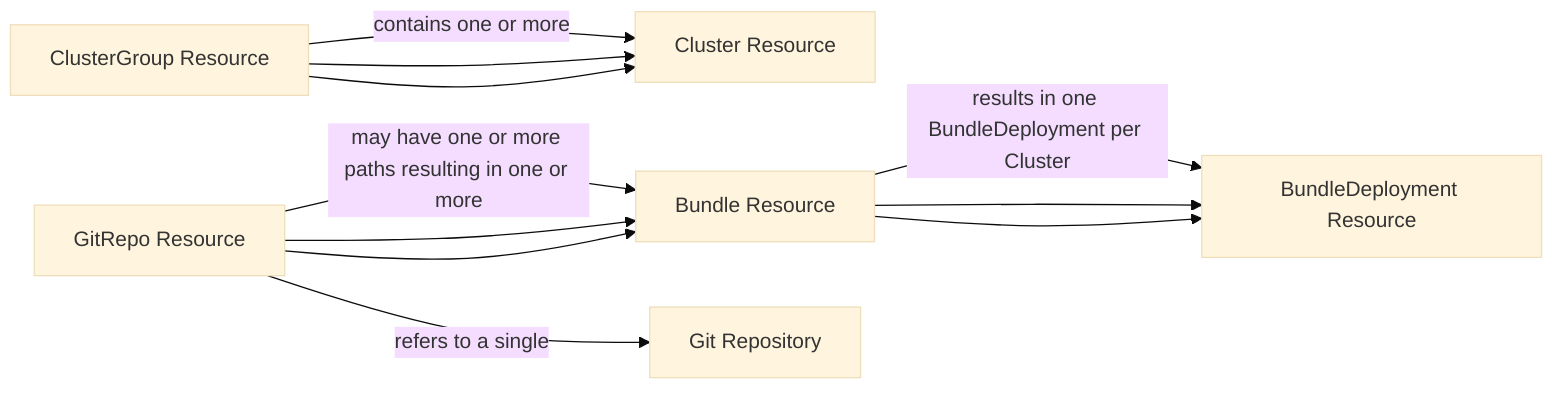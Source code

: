 %%{
    init: {
        "theme": "base"
    }
}%%

flowchart LR
    %% GJ[GitJob]
    GR[GitRepo Resource]
    C[Cluster Resource]
    CG[ClusterGroup Resource]
    B[Bundle Resource]
    BD[BundleDeployment Resource]
    RGR[Git Repository]

    GR -->|refers to a single| RGR
    GR -->|may have one or more paths resulting in one or more| B
    GR --> B
    GR --> B

    CG -->|contains one or more| C
    CG --> C
    CG --> C

    B -->|results in one BundleDeployment per Cluster| BD
    B --> BD
    B --> BD